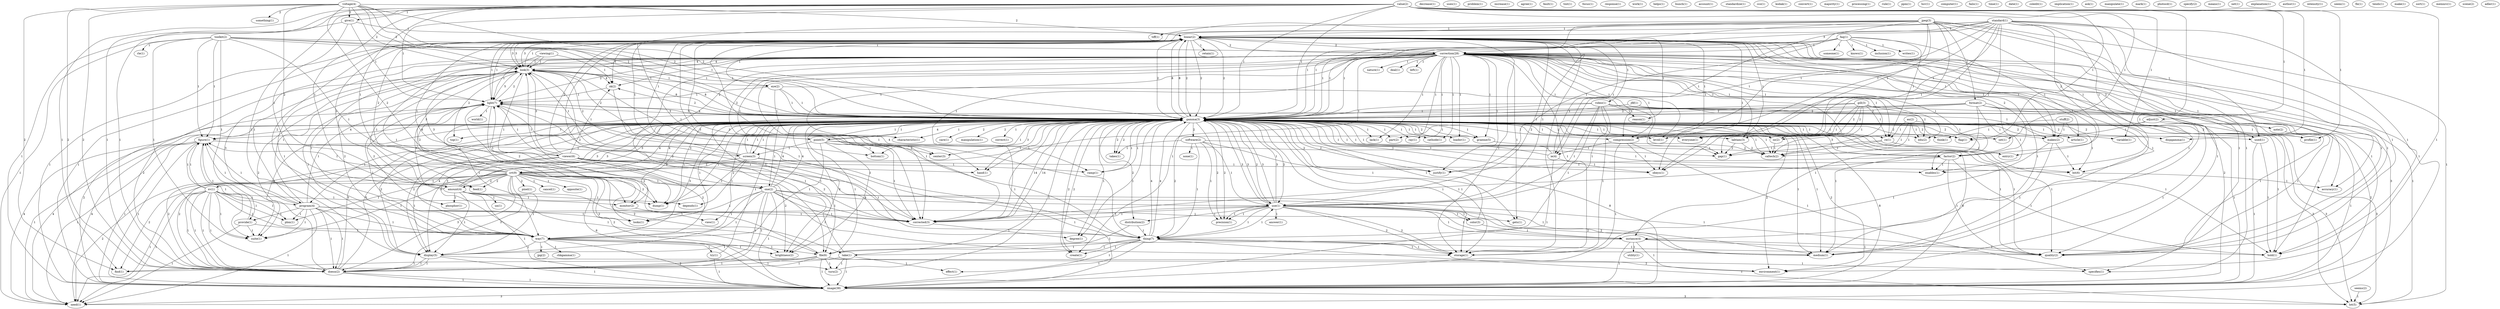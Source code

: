 digraph G {
  stuff [ label="stuff(2)" ];
  makes [ label="makes(2)" ];
  think [ label="think(1)" ];
  bit [ label="bit(6)" ];
  decrease [ label="decrease(1)" ];
  uses [ label="uses(1)" ];
  problem [ label="problem(1)" ];
  viewing [ label="viewing(1)" ];
  look [ label="look(6)" ];
  ok [ label="ok(2)" ];
  light [ label="light(7)" ];
  look [ label="look(3)" ];
  faq [ label="faq(1)" ];
  someone [ label="someone(1)" ];
  correction [ label="correction(28)" ];
  gamma [ label="gamma(3)" ];
  re [ label="re(1)" ];
  knows [ label="knows(1)" ];
  inclusion [ label="inclusion(1)" ];
  gamma [ label="gamma(53)" ];
  entry [ label="entry(1)" ];
  writes [ label="writes(1)" ];
  gamma [ label="gamma(3)" ];
  linear [ label="linear(4)" ];
  video [ label="video(1)" ];
  everyone [ label="everyone(1)" ];
  use [ label="use(3)" ];
  reason [ label="reason(1)" ];
  one [ label="one(2)" ];
  eye [ label="eye(2)" ];
  retain [ label="retain(1)" ];
  thing [ label="thing(7)" ];
  obeys [ label="obeys(1)" ];
  use [ label="use(1)" ];
  medium [ label="medium(1)" ];
  storage [ label="storage(1)" ];
  corrected [ label="corrected(3)" ];
  accuracy [ label="accuracy(1)" ];
  image [ label="image(38)" ];
  quality [ label="quality(2)" ];
  standard [ label="standard(1)" ];
  level [ label="level(1)" ];
  used [ label="used(1)" ];
  way [ label="way(7)" ];
  compression [ label="compression(2)" ];
  ie [ label="ie(4)" ];
  factor [ label="factor(2)" ];
  enables [ label="enables(1)" ];
  linear [ label="linear(2)" ];
  specifies [ label="specifies(1)" ];
  hold [ label="hold(1)" ];
  justify [ label="justify(1)" ];
  increase [ label="increase(1)" ];
  agree [ label="agree(1)" ];
  au [ label="au(2)" ];
  article [ label="article(1)" ];
  edu [ label="edu(2)" ];
  gap [ label="gap(1)" ];
  caltech [ label="caltech(2)" ];
  toolkit [ label="toolkit(2)" ];
  monitor [ label="monitor(2)" ];
  figure [ label="figure(2)" ];
  provide [ label="provide(1)" ];
  suite [ label="suite(1)" ];
  figure [ label="figure(1)" ];
  rle [ label="rle(1)" ];
  need [ label="need(1)" ];
  fault [ label="fault(1)" ];
  tint [ label="tint(1)" ];
  focus [ label="focus(1)" ];
  nature [ label="nature(1)" ];
  deal [ label="deal(1)" ];
  left [ label="left(1)" ];
  program [ label="program(4)" ];
  lack [ label="lack(1)" ];
  point [ label="point(5)" ];
  center [ label="center(3)" ];
  gets [ label="gets(1)" ];
  part [ label="part(2)" ];
  ray [ label="ray(1)" ];
  cathode [ label="cathode(1)" ];
  characteristic [ label="characteristic(1)" ];
  brightness [ label="brightness(2)" ];
  labtam [ label="labtam(3)" ];
  loader [ label="loader(1)" ];
  looks [ label="looks(1)" ];
  oz [ label="oz(2)" ];
  hand [ label="hand(1)" ];
  display [ label="display(5)" ];
  graeme [ label="graeme(5)" ];
  ramp [ label="ramp(1)" ];
  create [ label="create(1)" ];
  lot [ label="lot(5)" ];
  response [ label="response(1)" ];
  work [ label="work(1)" ];
  xv [ label="xv(1)" ];
  pbm [ label="pbm(1)" ];
  doesn [ label="doesn(3)" ];
  doesn [ label="doesn(2)" ];
  voltage [ label="voltage(4)" ];
  something [ label="something(1)" ];
  give [ label="give(1)" ];
  feed [ label="feed(1)" ];
  dump [ label="dump(1)" ];
  find [ label="find(1)" ];
  top [ label="top(1)" ];
  bottom [ label="bottom(1)" ];
  care [ label="care(1)" ];
  screen [ label="screen(3)" ];
  crt [ label="crt(9)" ];
  view [ label="view(1)" ];
  manipulation [ label="manipulation(1)" ];
  set [ label="set(1)" ];
  distribution [ label="distribution(2)" ];
  software [ label="software(2)" ];
  variable [ label="variable(1)" ];
  dispgamma [ label="dispgamma(1)" ];
  correct [ label="correct(1)" ];
  profile [ label="profile(1)" ];
  precision [ label="precision(1)" ];
  flag [ label="flag(1)" ];
  environment [ label="environment(1)" ];
  takes [ label="takes(1)" ];
  degree [ label="degree(1)" ];
  helps [ label="helps(1)" ];
  viewer [ label="viewer(6)" ];
  value [ label="value(2)" ];
  amount [ label="amount(4)" ];
  adjust [ label="adjust(2)" ];
  instance [ label="instance(4)" ];
  jpeg [ label="jpeg(3)" ];
  format [ label="format(2)" ];
  tiff [ label="tiff(1)" ];
  file [ label="file(6)" ];
  gill [ label="gill(3)" ];
  note [ label="note(2)" ];
  bunch [ label="bunch(1)" ];
  depends [ label="depends(1)" ];
  account [ label="account(1)" ];
  standardize [ label="standardize(1)" ];
  pixel [ label="pixel(1)" ];
  take [ label="take(1)" ];
  xv [ label="xv(1)" ];
  cancel [ label="cancel(1)" ];
  opposite [ label="opposite(1)" ];
  turn [ label="turn(2)" ];
  answer [ label="answer(1)" ];
  color [ label="color(3)" ];
  cco [ label="cco(1)" ];
  kodak [ label="kodak(1)" ];
  convert [ label="convert(1)" ];
  phosphor [ label="phosphor(1)" ];
  un [ label="un(1)" ];
  majority [ label="majority(1)" ];
  processing [ label="processing(1)" ];
  rule [ label="rule(1)" ];
  ppm [ label="ppm(1)" ];
  jpg [ label="jpg(2)" ];
  chkgamma [ label="chkgamma(1)" ];
  try [ label="try(1)" ];
  hsv [ label="hsv(1)" ];
  none [ label="none(1)" ];
  computer [ label="computer(1)" ];
  fails [ label="fails(1)" ];
  time [ label="time(1)" ];
  date [ label="date(1)" ];
  coledit [ label="coledit(1)" ];
  implication [ label="implication(1)" ];
  ask [ label="ask(1)" ];
  manipulate [ label="manipulate(1)" ];
  effect [ label="effect(1)" ];
  mark [ label="mark(1)" ];
  photocd [ label="photocd(1)" ];
  specify [ label="specify(2)" ];
  world [ label="world(1)" ];
  seems [ label="seems(2)" ];
  means [ label="means(1)" ];
  net [ label="net(1)" ];
  explanation [ label="explanation(1)" ];
  author [ label="author(1)" ];
  intensity [ label="intensity(1)" ];
  seem [ label="seem(1)" ];
  fix [ label="fix(1)" ];
  utility [ label="utility(1)" ];
  tends [ label="tends(1)" ];
  make [ label="make(1)" ];
  jfif [ label="jfif(1)" ];
  sort [ label="sort(1)" ];
  meinnrc [ label="meinnrc(1)" ];
  scene [ label="scene(2)" ];
  adler [ label="adler(1)" ];
  stuff -> makes [ label="1" ];
  stuff -> think [ label="1" ];
  stuff -> bit [ label="1" ];
  viewing -> look [ label="1" ];
  viewing -> ok [ label="1" ];
  viewing -> light [ label="1" ];
  viewing -> look [ label="1" ];
  faq -> someone [ label="1" ];
  faq -> correction [ label="1" ];
  faq -> gamma [ label="1" ];
  faq -> re [ label="1" ];
  faq -> knows [ label="1" ];
  faq -> inclusion [ label="1" ];
  faq -> gamma [ label="1" ];
  faq -> entry [ label="1" ];
  faq -> writes [ label="1" ];
  faq -> gamma [ label="1" ];
  linear -> correction [ label="2" ];
  linear -> look [ label="3" ];
  linear -> gamma [ label="2" ];
  linear -> video [ label="1" ];
  linear -> makes [ label="1" ];
  linear -> everyone [ label="1" ];
  linear -> use [ label="1" ];
  linear -> reason [ label="1" ];
  linear -> one [ label="1" ];
  linear -> ok [ label="1" ];
  linear -> eye [ label="1" ];
  linear -> retain [ label="1" ];
  linear -> thing [ label="1" ];
  linear -> obeys [ label="1" ];
  linear -> use [ label="1" ];
  linear -> gamma [ label="2" ];
  linear -> medium [ label="1" ];
  linear -> storage [ label="1" ];
  linear -> light [ label="1" ];
  linear -> corrected [ label="3" ];
  linear -> look [ label="3" ];
  linear -> accuracy [ label="1" ];
  linear -> gamma [ label="2" ];
  linear -> image [ label="1" ];
  linear -> quality [ label="1" ];
  standard -> correction [ label="3" ];
  standard -> level [ label="1" ];
  standard -> everyone [ label="1" ];
  standard -> used [ label="1" ];
  standard -> way [ label="2" ];
  standard -> compression [ label="1" ];
  standard -> ie [ label="1" ];
  standard -> obeys [ label="1" ];
  standard -> factor [ label="2" ];
  standard -> enables [ label="1" ];
  standard -> linear [ label="1" ];
  standard -> corrected [ label="1" ];
  standard -> specifies [ label="1" ];
  standard -> hold [ label="1" ];
  standard -> justify [ label="1" ];
  standard -> quality [ label="1" ];
  au -> article [ label="1" ];
  au -> edu [ label="1" ];
  au -> re [ label="1" ];
  au -> gap [ label="1" ];
  au -> caltech [ label="1" ];
  toolkit -> correction [ label="1" ];
  toolkit -> gamma [ label="1" ];
  toolkit -> monitor [ label="1" ];
  toolkit -> figure [ label="1" ];
  toolkit -> provide [ label="1" ];
  toolkit -> suite [ label="1" ];
  toolkit -> figure [ label="1" ];
  toolkit -> rle [ label="1" ];
  toolkit -> gamma [ label="1" ];
  toolkit -> gamma [ label="1" ];
  toolkit -> need [ label="1" ];
  correction -> nature [ label="1" ];
  correction -> article [ label="1" ];
  correction -> deal [ label="1" ];
  correction -> left [ label="1" ];
  correction -> look [ label="4" ];
  correction -> monitor [ label="3" ];
  correction -> program [ label="1" ];
  correction -> level [ label="1" ];
  correction -> makes [ label="1" ];
  correction -> used [ label="2" ];
  correction -> lack [ label="1" ];
  correction -> edu [ label="1" ];
  correction -> point [ label="2" ];
  correction -> center [ label="2" ];
  correction -> gets [ label="1" ];
  correction -> part [ label="1" ];
  correction -> re [ label="1" ];
  correction -> suite [ label="3" ];
  correction -> ok [ label="1" ];
  correction -> way [ label="1" ];
  correction -> ray [ label="1" ];
  correction -> cathode [ label="1" ];
  correction -> characteristic [ label="1" ];
  correction -> brightness [ label="2" ];
  correction -> compression [ label="1" ];
  correction -> labtam [ label="1" ];
  correction -> loader [ label="1" ];
  correction -> looks [ label="1" ];
  correction -> factor [ label="2" ];
  correction -> enables [ label="1" ];
  correction -> linear [ label="2" ];
  correction -> medium [ label="1" ];
  correction -> gap [ label="1" ];
  correction -> storage [ label="1" ];
  correction -> light [ label="2" ];
  correction -> oz [ label="1" ];
  correction -> corrected [ label="4" ];
  correction -> hand [ label="1" ];
  correction -> display [ label="1" ];
  correction -> hold [ label="1" ];
  correction -> graeme [ label="1" ];
  correction -> ramp [ label="1" ];
  correction -> create [ label="1" ];
  correction -> justify [ label="1" ];
  correction -> look [ label="4" ];
  correction -> caltech [ label="1" ];
  correction -> image [ label="2" ];
  correction -> quality [ label="1" ];
  correction -> need [ label="3" ];
  correction -> lot [ label="1" ];
  xv -> monitor [ label="1" ];
  xv -> program [ label="1" ];
  xv -> figure [ label="1" ];
  xv -> suite [ label="1" ];
  xv -> figure [ label="1" ];
  xv -> way [ label="1" ];
  xv -> pbm [ label="1" ];
  xv -> doesn [ label="1" ];
  xv -> doesn [ label="1" ];
  xv -> need [ label="1" ];
  voltage -> something [ label="2" ];
  voltage -> look [ label="2" ];
  voltage -> gamma [ label="2" ];
  voltage -> give [ label="2" ];
  voltage -> feed [ label="2" ];
  voltage -> gamma [ label="2" ];
  voltage -> linear [ label="2" ];
  voltage -> dump [ label="2" ];
  voltage -> doesn [ label="2" ];
  voltage -> doesn [ label="2" ];
  voltage -> look [ label="2" ];
  voltage -> find [ label="2" ];
  voltage -> gamma [ label="2" ];
  look -> top [ label="2" ];
  look -> point [ label="2" ];
  look -> bottom [ label="2" ];
  look -> one [ label="1" ];
  look -> ok [ label="4" ];
  look -> way [ label="2" ];
  look -> eye [ label="1" ];
  look -> linear [ label="1" ];
  look -> light [ label="5" ];
  look -> corrected [ label="3" ];
  gamma -> monitor [ label="6" ];
  gamma -> top [ label="1" ];
  gamma -> program [ label="1" ];
  gamma -> level [ label="2" ];
  gamma -> care [ label="2" ];
  gamma -> figure [ label="4" ];
  gamma -> makes [ label="1" ];
  gamma -> everyone [ label="1" ];
  gamma -> used [ label="2" ];
  gamma -> lack [ label="1" ];
  gamma -> edu [ label="1" ];
  gamma -> point [ label="4" ];
  gamma -> screen [ label="1" ];
  gamma -> center [ label="3" ];
  gamma -> gets [ label="1" ];
  gamma -> part [ label="1" ];
  gamma -> crt [ label="3" ];
  gamma -> re [ label="1" ];
  gamma -> bottom [ label="1" ];
  gamma -> use [ label="2" ];
  gamma -> suite [ label="4" ];
  gamma -> view [ label="2" ];
  gamma -> manipulation [ label="2" ];
  gamma -> one [ label="1" ];
  gamma -> ok [ label="2" ];
  gamma -> figure [ label="4" ];
  gamma -> set [ label="2" ];
  gamma -> way [ label="4" ];
  gamma -> distribution [ label="2" ];
  gamma -> software [ label="2" ];
  gamma -> variable [ label="2" ];
  gamma -> dispgamma [ label="2" ];
  gamma -> ray [ label="1" ];
  gamma -> think [ label="1" ];
  gamma -> cathode [ label="1" ];
  gamma -> characteristic [ label="1" ];
  gamma -> brightness [ label="3" ];
  gamma -> compression [ label="1" ];
  gamma -> correct [ label="1" ];
  gamma -> labtam [ label="1" ];
  gamma -> loader [ label="1" ];
  gamma -> thing [ label="2" ];
  gamma -> obeys [ label="1" ];
  gamma -> use [ label="2" ];
  gamma -> looks [ label="1" ];
  gamma -> profile [ label="2" ];
  gamma -> factor [ label="3" ];
  gamma -> enables [ label="1" ];
  gamma -> linear [ label="8" ];
  gamma -> precision [ label="2" ];
  gamma -> medium [ label="1" ];
  gamma -> gap [ label="1" ];
  gamma -> storage [ label="1" ];
  gamma -> light [ label="3" ];
  gamma -> oz [ label="1" ];
  gamma -> corrected [ label="14" ];
  gamma -> hand [ label="1" ];
  gamma -> flag [ label="2" ];
  gamma -> dump [ label="1" ];
  gamma -> display [ label="2" ];
  gamma -> environment [ label="2" ];
  gamma -> hold [ label="1" ];
  gamma -> graeme [ label="1" ];
  gamma -> ramp [ label="1" ];
  gamma -> takes [ label="2" ];
  gamma -> create [ label="2" ];
  gamma -> degree [ label="1" ];
  gamma -> justify [ label="2" ];
  gamma -> look [ label="8" ];
  gamma -> caltech [ label="1" ];
  gamma -> image [ label="8" ];
  gamma -> quality [ label="1" ];
  gamma -> need [ label="4" ];
  gamma -> lot [ label="3" ];
  monitor -> view [ label="1" ];
  video -> makes [ label="1" ];
  video -> use [ label="1" ];
  video -> reason [ label="1" ];
  video -> thing [ label="1" ];
  video -> use [ label="1" ];
  video -> gamma [ label="1" ];
  video -> medium [ label="1" ];
  video -> storage [ label="1" ];
  video -> gamma [ label="1" ];
  video -> quality [ label="1" ];
  program -> figure [ label="1" ];
  program -> gets [ label="1" ];
  program -> provide [ label="1" ];
  program -> suite [ label="1" ];
  program -> figure [ label="1" ];
  program -> way [ label="1" ];
  program -> looks [ label="1" ];
  program -> light [ label="1" ];
  program -> corrected [ label="1" ];
  program -> pbm [ label="1" ];
  program -> doesn [ label="1" ];
  program -> doesn [ label="1" ];
  program -> look [ label="1" ];
  program -> need [ label="1" ];
  figure -> screen [ label="1" ];
  figure -> suite [ label="1" ];
  figure -> viewer [ label="1" ];
  figure -> image [ label="1" ];
  figure -> need [ label="1" ];
  value -> give [ label="1" ];
  value -> feed [ label="1" ];
  value -> amount [ label="1" ];
  value -> set [ label="1" ];
  value -> variable [ label="1" ];
  value -> dispgamma [ label="1" ];
  value -> adjust [ label="1" ];
  value -> profile [ label="1" ];
  value -> gamma [ label="1" ];
  value -> light [ label="1" ];
  value -> flag [ label="1" ];
  value -> instance [ label="1" ];
  value -> display [ label="1" ];
  value -> environment [ label="1" ];
  value -> doesn [ label="1" ];
  value -> doesn [ label="1" ];
  value -> find [ label="1" ];
  value -> gamma [ label="1" ];
  makes -> medium [ label="1" ];
  makes -> storage [ label="1" ];
  makes -> bit [ label="1" ];
  jpeg -> everyone [ label="1" ];
  jpeg -> format [ label="1" ];
  jpeg -> tiff [ label="1" ];
  jpeg -> compression [ label="1" ];
  jpeg -> ie [ label="1" ];
  jpeg -> obeys [ label="1" ];
  jpeg -> gamma [ label="1" ];
  jpeg -> linear [ label="1" ];
  jpeg -> file [ label="2" ];
  jpeg -> specifies [ label="1" ];
  jpeg -> bit [ label="1" ];
  jpeg -> gamma [ label="1" ];
  jpeg -> image [ label="1" ];
  jpeg -> lot [ label="1" ];
  used -> hold [ label="1" ];
  used -> image [ label="1" ];
  gill -> edu [ label="1" ];
  gill -> re [ label="1" ];
  gill -> labtam [ label="2" ];
  gill -> gamma [ label="2" ];
  gill -> gap [ label="1" ];
  gill -> oz [ label="2" ];
  gill -> note [ label="1" ];
  gill -> caltech [ label="1" ];
  gill -> gamma [ label="2" ];
  give -> amount [ label="1" ];
  give -> linear [ label="1" ];
  give -> light [ label="1" ];
  give -> image [ label="1" ];
  format -> way [ label="1" ];
  format -> factor [ label="1" ];
  format -> enables [ label="1" ];
  format -> gamma [ label="2" ];
  format -> file [ label="1" ];
  format -> instance [ label="1" ];
  format -> hold [ label="1" ];
  format -> gamma [ label="2" ];
  format -> image [ label="2" ];
  format -> quality [ label="1" ];
  point -> screen [ label="1" ];
  point -> center [ label="2" ];
  point -> bottom [ label="1" ];
  point -> way [ label="1" ];
  point -> brightness [ label="1" ];
  point -> gamma [ label="1" ];
  point -> linear [ label="1" ];
  point -> corrected [ label="1" ];
  point -> bit [ label="1" ];
  point -> gamma [ label="1" ];
  screen -> crt [ label="1" ];
  screen -> gamma [ label="1" ];
  screen -> depends [ label="1" ];
  screen -> linear [ label="1" ];
  screen -> bit [ label="1" ];
  screen -> dump [ label="1" ];
  screen -> look [ label="1" ];
  screen -> gamma [ label="1" ];
  screen -> image [ label="1" ];
  provide -> suite [ label="1" ];
  provide -> figure [ label="1" ];
  provide -> way [ label="1" ];
  provide -> need [ label="1" ];
  crt -> feed [ label="2" ];
  crt -> pixel [ label="2" ];
  crt -> suite [ label="1" ];
  crt -> amount [ label="2" ];
  crt -> one [ label="1" ];
  crt -> figure [ label="1" ];
  crt -> gamma [ label="4" ];
  crt -> linear [ label="2" ];
  crt -> file [ label="2" ];
  crt -> take [ label="2" ];
  crt -> light [ label="2" ];
  crt -> xv [ label="1" ];
  crt -> cancel [ label="1" ];
  crt -> opposite [ label="1" ];
  crt -> dump [ label="2" ];
  crt -> display [ label="1" ];
  crt -> pbm [ label="1" ];
  crt -> doesn [ label="3" ];
  crt -> doesn [ label="3" ];
  crt -> look [ label="3" ];
  crt -> find [ label="2" ];
  crt -> turn [ label="2" ];
  crt -> gamma [ label="4" ];
  crt -> image [ label="6" ];
  crt -> need [ label="2" ];
  re -> gap [ label="1" ];
  re -> entry [ label="1" ];
  re -> caltech [ label="1" ];
  use -> distribution [ label="1" ];
  use -> answer [ label="1" ];
  use -> thing [ label="1" ];
  use -> gamma [ label="3" ];
  use -> precision [ label="1" ];
  use -> medium [ label="2" ];
  use -> storage [ label="2" ];
  use -> color [ label="1" ];
  use -> corrected [ label="1" ];
  use -> instance [ label="1" ];
  use -> gamma [ label="3" ];
  amount -> brightness [ label="1" ];
  amount -> gamma [ label="3" ];
  amount -> depends [ label="1" ];
  amount -> linear [ label="2" ];
  amount -> light [ label="3" ];
  amount -> corrected [ label="1" ];
  amount -> dump [ label="1" ];
  amount -> display [ label="1" ];
  amount -> phosphor [ label="1" ];
  amount -> un [ label="1" ];
  amount -> look [ label="1" ];
  amount -> gamma [ label="3" ];
  amount -> image [ label="1" ];
  viewer -> ok [ label="1" ];
  viewer -> way [ label="2" ];
  viewer -> brightness [ label="2" ];
  viewer -> thing [ label="1" ];
  viewer -> linear [ label="2" ];
  viewer -> light [ label="1" ];
  viewer -> corrected [ label="2" ];
  viewer -> hand [ label="1" ];
  viewer -> display [ label="1" ];
  viewer -> ramp [ label="1" ];
  viewer -> doesn [ label="2" ];
  viewer -> doesn [ label="2" ];
  viewer -> look [ label="3" ];
  one -> way [ label="1" ];
  one -> thing [ label="1" ];
  one -> use [ label="1" ];
  one -> looks [ label="1" ];
  one -> gamma [ label="4" ];
  one -> medium [ label="1" ];
  one -> storage [ label="1" ];
  one -> light [ label="1" ];
  one -> corrected [ label="1" ];
  one -> display [ label="1" ];
  one -> doesn [ label="1" ];
  one -> doesn [ label="1" ];
  one -> look [ label="1" ];
  one -> gamma [ label="4" ];
  one -> image [ label="1" ];
  one -> quality [ label="1" ];
  ok -> light [ label="1" ];
  ok -> corrected [ label="1" ];
  figure -> image [ label="1" ];
  figure -> need [ label="1" ];
  way -> jpg [ label="1" ];
  way -> chkgamma [ label="1" ];
  way -> brightness [ label="1" ];
  way -> gamma [ label="3" ];
  way -> file [ label="1" ];
  way -> light [ label="1" ];
  way -> display [ label="1" ];
  way -> try [ label="1" ];
  way -> gamma [ label="3" ];
  way -> image [ label="2" ];
  distribution -> thing [ label="1" ];
  distribution -> file [ label="1" ];
  software -> thing [ label="1" ];
  software -> use [ label="1" ];
  software -> factor [ label="1" ];
  software -> precision [ label="1" ];
  software -> none [ label="1" ];
  software -> takes [ label="1" ];
  software -> justify [ label="1" ];
  eye -> characteristic [ label="1" ];
  eye -> compression [ label="1" ];
  eye -> gamma [ label="1" ];
  eye -> light [ label="1" ];
  eye -> gamma [ label="1" ];
  compression -> ie [ label="1" ];
  compression -> obeys [ label="1" ];
  compression -> linear [ label="1" ];
  compression -> specifies [ label="1" ];
  compression -> image [ label="1" ];
  ie -> obeys [ label="1" ];
  ie -> gamma [ label="1" ];
  ie -> linear [ label="1" ];
  ie -> gamma [ label="1" ];
  ie -> image [ label="1" ];
  adjust -> profile [ label="1" ];
  adjust -> flag [ label="1" ];
  adjust -> display [ label="1" ];
  adjust -> environment [ label="1" ];
  labtam -> gap [ label="2" ];
  labtam -> caltech [ label="2" ];
  thing -> use [ label="1" ];
  thing -> gamma [ label="4" ];
  thing -> file [ label="1" ];
  thing -> medium [ label="1" ];
  thing -> take [ label="1" ];
  thing -> storage [ label="1" ];
  thing -> light [ label="1" ];
  thing -> effect [ label="1" ];
  thing -> create [ label="1" ];
  thing -> look [ label="1" ];
  thing -> gamma [ label="4" ];
  thing -> image [ label="1" ];
  thing -> quality [ label="1" ];
  thing -> lot [ label="1" ];
  use -> gamma [ label="3" ];
  use -> precision [ label="1" ];
  use -> medium [ label="2" ];
  use -> storage [ label="2" ];
  use -> color [ label="1" ];
  use -> corrected [ label="1" ];
  use -> instance [ label="1" ];
  use -> gamma [ label="3" ];
  factor -> enables [ label="1" ];
  factor -> corrected [ label="1" ];
  factor -> hold [ label="1" ];
  factor -> justify [ label="1" ];
  factor -> quality [ label="1" ];
  gamma -> linear [ label="8" ];
  gamma -> precision [ label="2" ];
  gamma -> medium [ label="1" ];
  gamma -> gap [ label="1" ];
  gamma -> storage [ label="1" ];
  gamma -> light [ label="3" ];
  gamma -> oz [ label="1" ];
  gamma -> corrected [ label="14" ];
  gamma -> hand [ label="1" ];
  gamma -> flag [ label="2" ];
  gamma -> dump [ label="1" ];
  gamma -> display [ label="2" ];
  gamma -> environment [ label="2" ];
  gamma -> hold [ label="1" ];
  gamma -> graeme [ label="1" ];
  gamma -> ramp [ label="1" ];
  gamma -> takes [ label="2" ];
  gamma -> create [ label="2" ];
  gamma -> degree [ label="1" ];
  gamma -> justify [ label="2" ];
  gamma -> look [ label="8" ];
  gamma -> caltech [ label="1" ];
  gamma -> image [ label="8" ];
  gamma -> quality [ label="1" ];
  gamma -> need [ label="4" ];
  gamma -> lot [ label="3" ];
  linear -> medium [ label="1" ];
  linear -> storage [ label="1" ];
  linear -> light [ label="1" ];
  linear -> corrected [ label="3" ];
  linear -> look [ label="3" ];
  linear -> accuracy [ label="1" ];
  linear -> gamma [ label="2" ];
  linear -> image [ label="1" ];
  linear -> quality [ label="1" ];
  file -> light [ label="2" ];
  file -> specifies [ label="1" ];
  file -> doesn [ label="1" ];
  file -> doesn [ label="1" ];
  file -> find [ label="1" ];
  file -> turn [ label="1" ];
  file -> gamma [ label="1" ];
  file -> image [ label="1" ];
  take -> light [ label="1" ];
  take -> effect [ label="1" ];
  take -> find [ label="1" ];
  take -> turn [ label="1" ];
  take -> gamma [ label="1" ];
  take -> image [ label="1" ];
  color -> instance [ label="1" ];
  color -> gamma [ label="1" ];
  light -> corrected [ label="1" ];
  light -> dump [ label="2" ];
  light -> phosphor [ label="2" ];
  light -> world [ label="1" ];
  light -> look [ label="2" ];
  light -> gamma [ label="4" ];
  light -> image [ label="2" ];
  xv -> pbm [ label="1" ];
  xv -> doesn [ label="1" ];
  xv -> doesn [ label="1" ];
  xv -> need [ label="1" ];
  oz -> caltech [ label="1" ];
  seems -> lot [ label="1" ];
  corrected -> degree [ label="1" ];
  bit -> accuracy [ label="1" ];
  instance -> display [ label="1" ];
  instance -> environment [ label="1" ];
  instance -> hold [ label="1" ];
  instance -> utility [ label="1" ];
  instance -> image [ label="1" ];
  instance -> quality [ label="1" ];
  display -> environment [ label="2" ];
  display -> doesn [ label="1" ];
  display -> doesn [ label="1" ];
  display -> look [ label="1" ];
  display -> image [ label="1" ];
  jfif -> gamma [ label="1" ];
  jfif -> image [ label="1" ];
  graeme -> caltech [ label="2" ];
  graeme -> gamma [ label="2" ];
  doesn -> look [ label="2" ];
  doesn -> gamma [ label="5" ];
  doesn -> image [ label="1" ];
  doesn -> look [ label="2" ];
  doesn -> gamma [ label="5" ];
  doesn -> image [ label="1" ];
  try -> gamma [ label="1" ];
  try -> image [ label="1" ];
  note -> image [ label="1" ];
  turn -> gamma [ label="1" ];
  gamma -> image [ label="8" ];
  gamma -> quality [ label="1" ];
  gamma -> need [ label="4" ];
  gamma -> lot [ label="3" ];
  image -> need [ label="3" ];
  image -> lot [ label="3" ];
}

